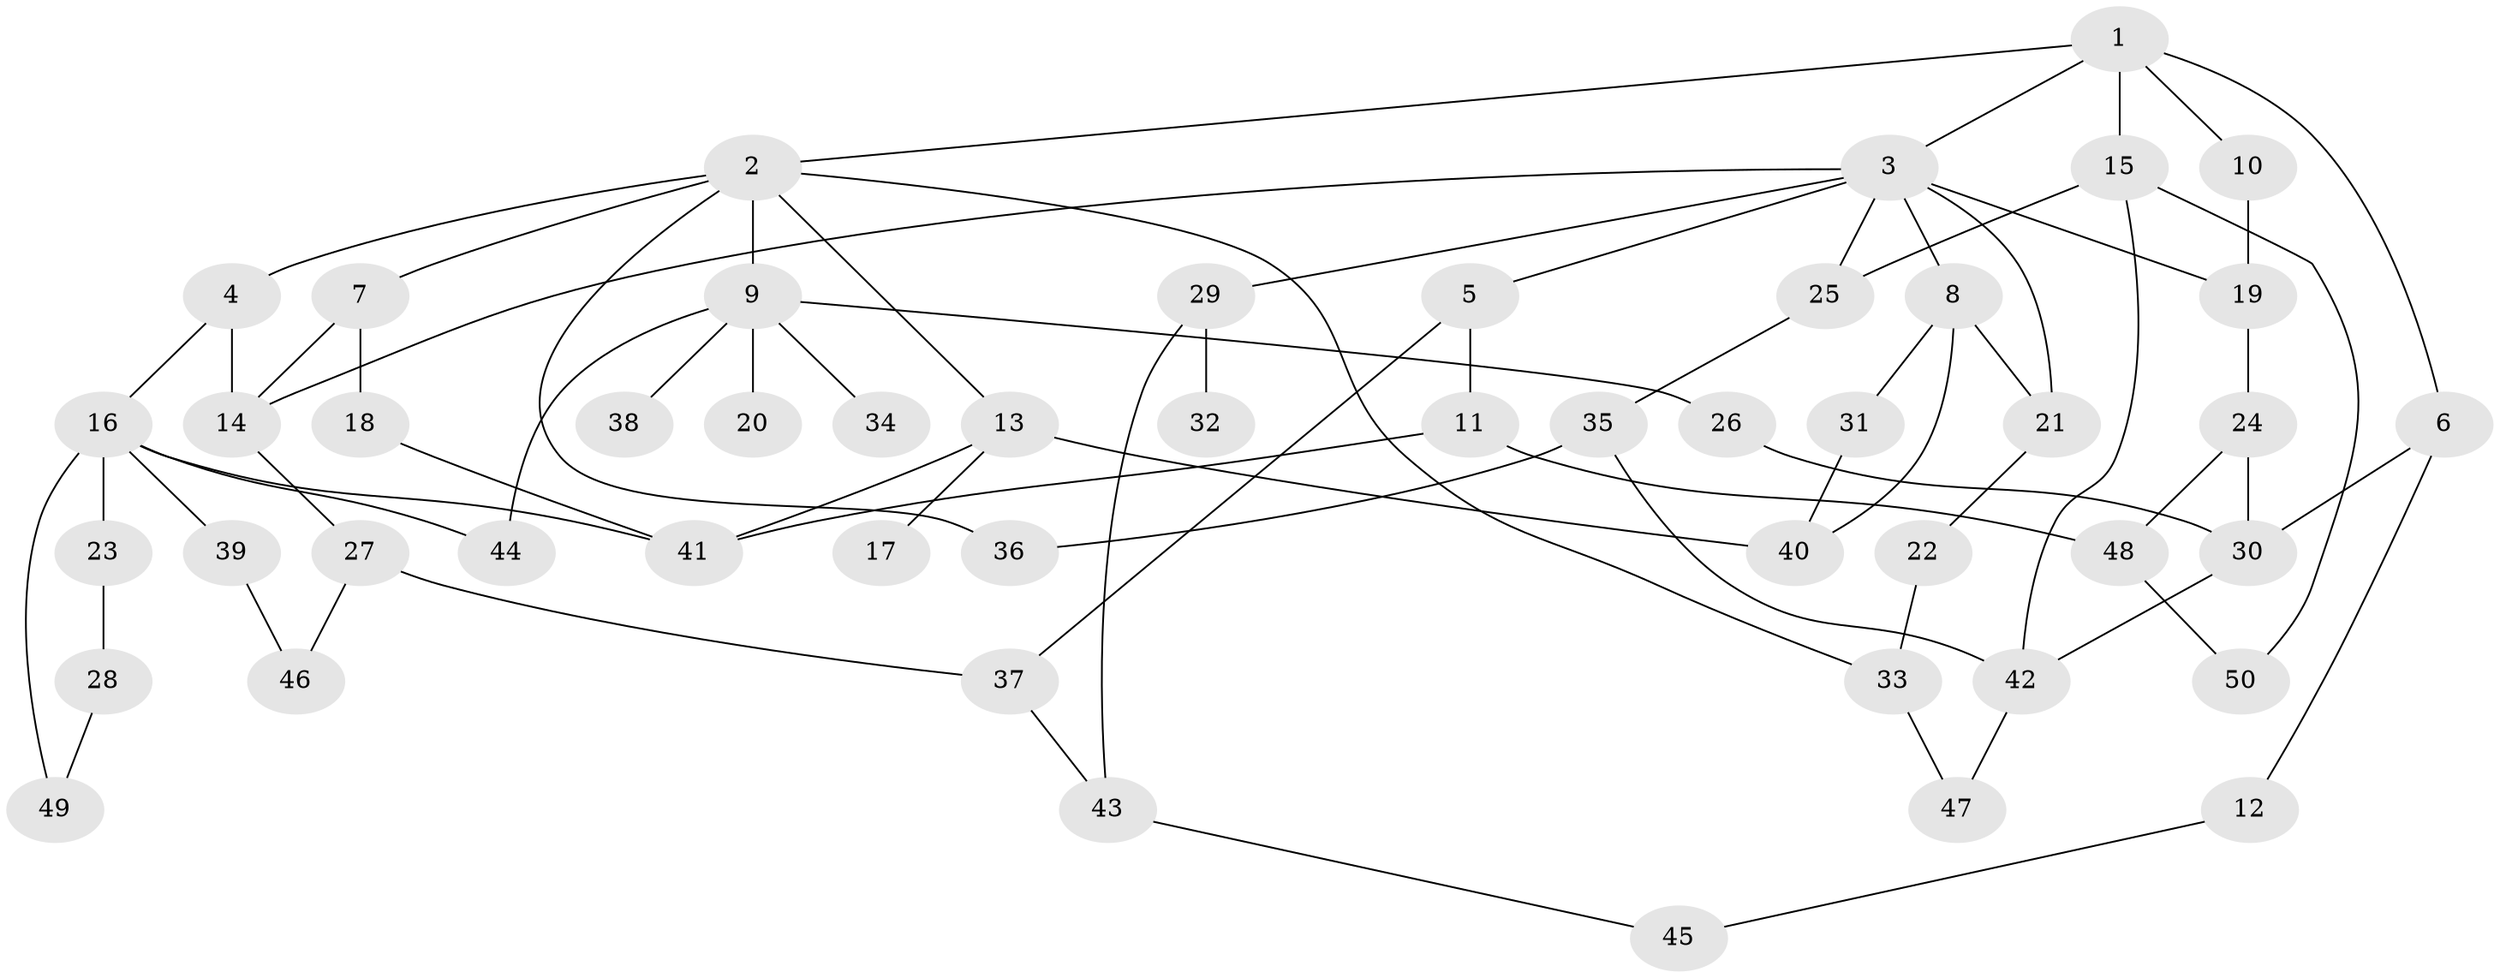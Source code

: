 // Generated by graph-tools (version 1.1) at 2025/13/03/09/25 04:13:20]
// undirected, 50 vertices, 74 edges
graph export_dot {
graph [start="1"]
  node [color=gray90,style=filled];
  1;
  2;
  3;
  4;
  5;
  6;
  7;
  8;
  9;
  10;
  11;
  12;
  13;
  14;
  15;
  16;
  17;
  18;
  19;
  20;
  21;
  22;
  23;
  24;
  25;
  26;
  27;
  28;
  29;
  30;
  31;
  32;
  33;
  34;
  35;
  36;
  37;
  38;
  39;
  40;
  41;
  42;
  43;
  44;
  45;
  46;
  47;
  48;
  49;
  50;
  1 -- 2;
  1 -- 3;
  1 -- 6;
  1 -- 10;
  1 -- 15;
  2 -- 4;
  2 -- 7;
  2 -- 9;
  2 -- 13;
  2 -- 36;
  2 -- 33;
  3 -- 5;
  3 -- 8;
  3 -- 14;
  3 -- 21;
  3 -- 25;
  3 -- 29;
  3 -- 19;
  4 -- 16;
  4 -- 14;
  5 -- 11;
  5 -- 37;
  6 -- 12;
  6 -- 30;
  7 -- 18;
  7 -- 14;
  8 -- 31;
  8 -- 40;
  8 -- 21;
  9 -- 20;
  9 -- 26;
  9 -- 34;
  9 -- 38;
  9 -- 44;
  10 -- 19;
  11 -- 48;
  11 -- 41;
  12 -- 45;
  13 -- 17;
  13 -- 41;
  13 -- 40;
  14 -- 27;
  15 -- 42;
  15 -- 50;
  15 -- 25;
  16 -- 23;
  16 -- 39;
  16 -- 44;
  16 -- 49;
  16 -- 41;
  18 -- 41;
  19 -- 24;
  21 -- 22;
  22 -- 33;
  23 -- 28;
  24 -- 30;
  24 -- 48;
  25 -- 35;
  26 -- 30;
  27 -- 46;
  27 -- 37;
  28 -- 49;
  29 -- 32;
  29 -- 43;
  30 -- 42;
  31 -- 40;
  33 -- 47;
  35 -- 42;
  35 -- 36;
  37 -- 43;
  39 -- 46;
  42 -- 47;
  43 -- 45;
  48 -- 50;
}
